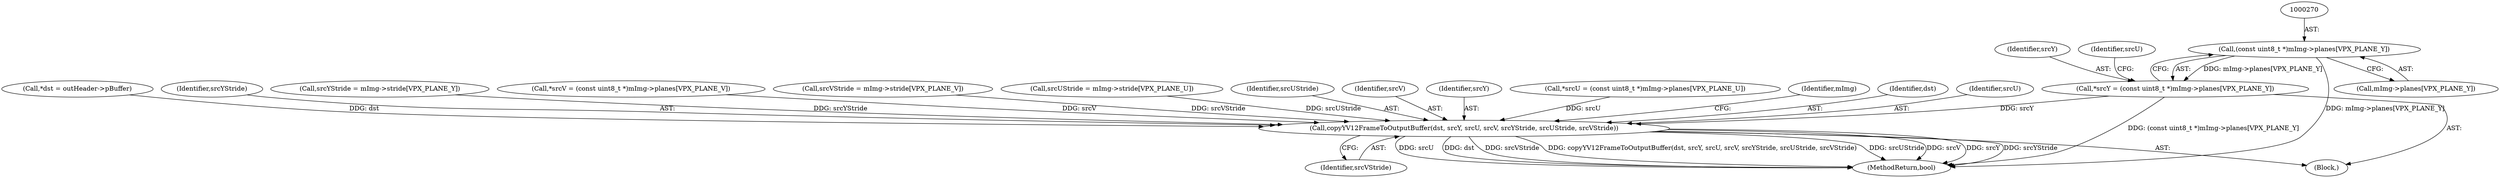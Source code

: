 digraph "0_Android_630ed150f7201ddadb00b8b8ce0c55c4cc6e8742@array" {
"1000269" [label="(Call,(const uint8_t *)mImg->planes[VPX_PLANE_Y])"];
"1000267" [label="(Call,*srcY = (const uint8_t *)mImg->planes[VPX_PLANE_Y])"];
"1000320" [label="(Call,copyYV12FrameToOutputBuffer(dst, srcY, srcU, srcV, srcYStride, srcUStride, srcVStride))"];
"1000327" [label="(Identifier,srcVStride)"];
"1000336" [label="(Identifier,mImg)"];
"1000320" [label="(Call,copyYV12FrameToOutputBuffer(dst, srcY, srcU, srcV, srcYStride, srcUStride, srcVStride))"];
"1000259" [label="(Block,)"];
"1000321" [label="(Identifier,dst)"];
"1000268" [label="(Identifier,srcY)"];
"1000323" [label="(Identifier,srcU)"];
"1000261" [label="(Call,*dst = outHeader->pBuffer)"];
"1000325" [label="(Identifier,srcYStride)"];
"1000267" [label="(Call,*srcY = (const uint8_t *)mImg->planes[VPX_PLANE_Y])"];
"1000297" [label="(Call,srcYStride = mImg->stride[VPX_PLANE_Y])"];
"1000401" [label="(MethodReturn,bool)"];
"1000287" [label="(Call,*srcV = (const uint8_t *)mImg->planes[VPX_PLANE_V])"];
"1000313" [label="(Call,srcVStride = mImg->stride[VPX_PLANE_V])"];
"1000305" [label="(Call,srcUStride = mImg->stride[VPX_PLANE_U])"];
"1000271" [label="(Call,mImg->planes[VPX_PLANE_Y])"];
"1000326" [label="(Identifier,srcUStride)"];
"1000324" [label="(Identifier,srcV)"];
"1000269" [label="(Call,(const uint8_t *)mImg->planes[VPX_PLANE_Y])"];
"1000322" [label="(Identifier,srcY)"];
"1000278" [label="(Identifier,srcU)"];
"1000277" [label="(Call,*srcU = (const uint8_t *)mImg->planes[VPX_PLANE_U])"];
"1000269" -> "1000267"  [label="AST: "];
"1000269" -> "1000271"  [label="CFG: "];
"1000270" -> "1000269"  [label="AST: "];
"1000271" -> "1000269"  [label="AST: "];
"1000267" -> "1000269"  [label="CFG: "];
"1000269" -> "1000401"  [label="DDG: mImg->planes[VPX_PLANE_Y]"];
"1000269" -> "1000267"  [label="DDG: mImg->planes[VPX_PLANE_Y]"];
"1000267" -> "1000259"  [label="AST: "];
"1000268" -> "1000267"  [label="AST: "];
"1000278" -> "1000267"  [label="CFG: "];
"1000267" -> "1000401"  [label="DDG: (const uint8_t *)mImg->planes[VPX_PLANE_Y]"];
"1000267" -> "1000320"  [label="DDG: srcY"];
"1000320" -> "1000259"  [label="AST: "];
"1000320" -> "1000327"  [label="CFG: "];
"1000321" -> "1000320"  [label="AST: "];
"1000322" -> "1000320"  [label="AST: "];
"1000323" -> "1000320"  [label="AST: "];
"1000324" -> "1000320"  [label="AST: "];
"1000325" -> "1000320"  [label="AST: "];
"1000326" -> "1000320"  [label="AST: "];
"1000327" -> "1000320"  [label="AST: "];
"1000336" -> "1000320"  [label="CFG: "];
"1000320" -> "1000401"  [label="DDG: srcUStride"];
"1000320" -> "1000401"  [label="DDG: srcV"];
"1000320" -> "1000401"  [label="DDG: srcY"];
"1000320" -> "1000401"  [label="DDG: srcYStride"];
"1000320" -> "1000401"  [label="DDG: srcU"];
"1000320" -> "1000401"  [label="DDG: dst"];
"1000320" -> "1000401"  [label="DDG: srcVStride"];
"1000320" -> "1000401"  [label="DDG: copyYV12FrameToOutputBuffer(dst, srcY, srcU, srcV, srcYStride, srcUStride, srcVStride)"];
"1000261" -> "1000320"  [label="DDG: dst"];
"1000277" -> "1000320"  [label="DDG: srcU"];
"1000287" -> "1000320"  [label="DDG: srcV"];
"1000297" -> "1000320"  [label="DDG: srcYStride"];
"1000305" -> "1000320"  [label="DDG: srcUStride"];
"1000313" -> "1000320"  [label="DDG: srcVStride"];
}
